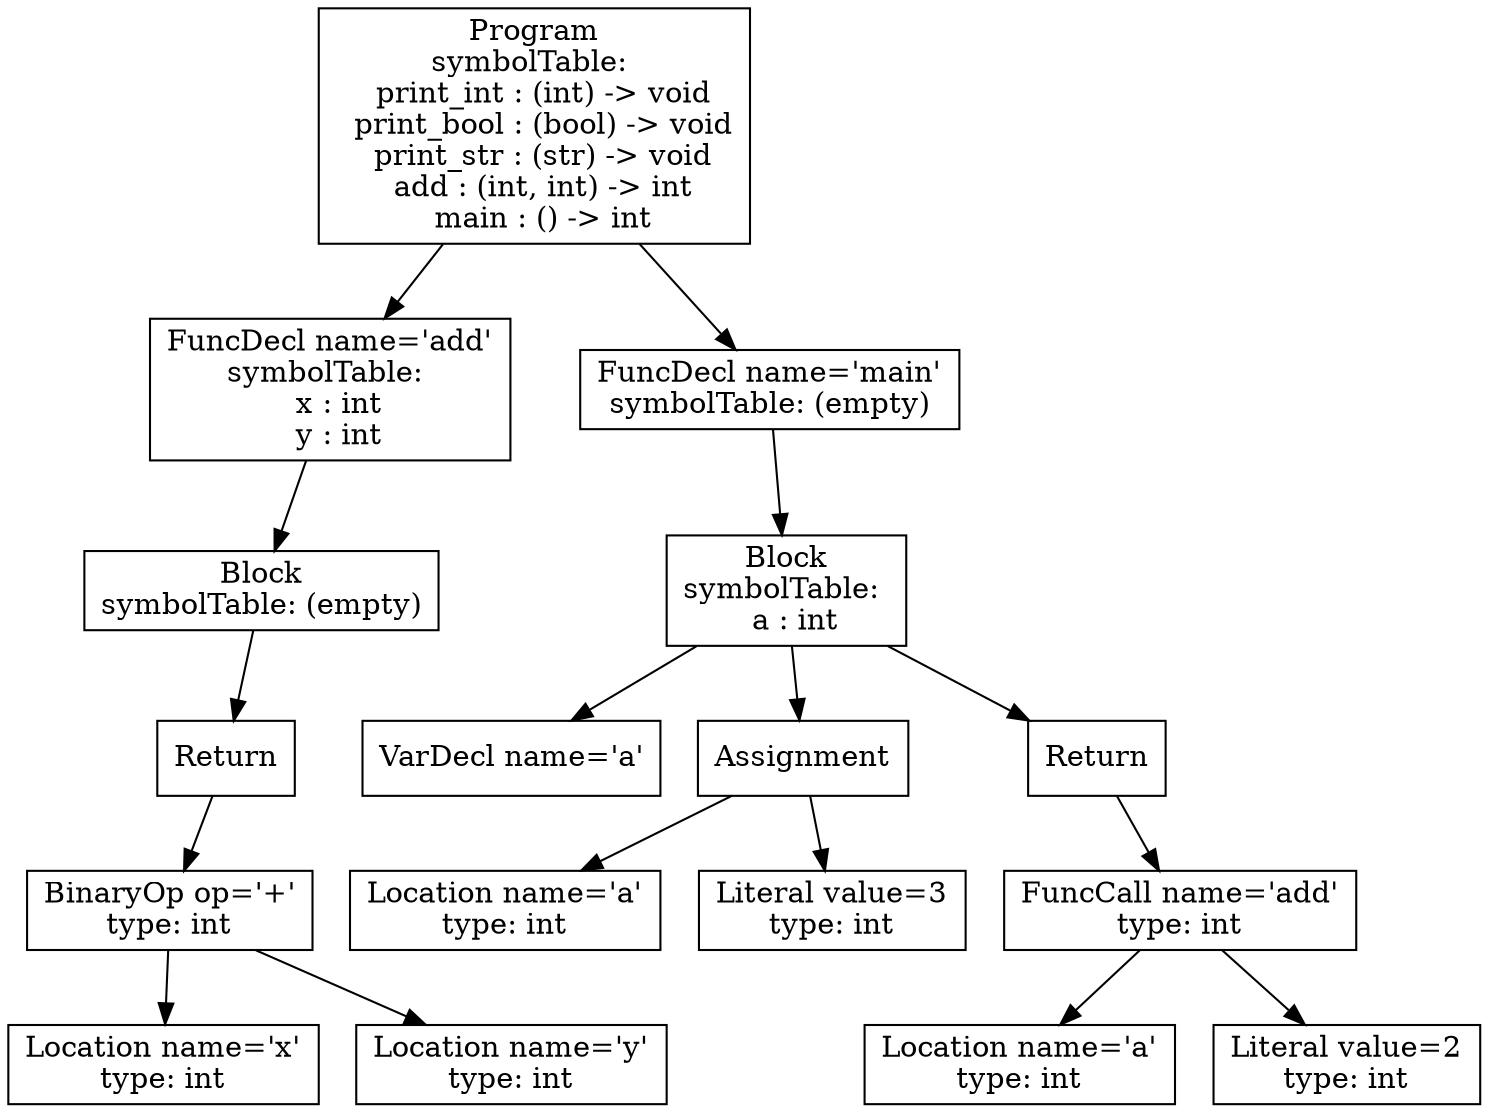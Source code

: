 digraph AST {
5 [shape=box, label="Location name='x'\ntype: int"];
6 [shape=box, label="Location name='y'\ntype: int"];
4 [shape=box, label="BinaryOp op='+'\ntype: int"];
4 -> 5;
4 -> 6;
3 [shape=box, label="Return"];
3 -> 4;
2 [shape=box, label="Block\nsymbolTable: (empty)"];
2 -> 3;
1 [shape=box, label="FuncDecl name='add'\nsymbolTable: \n  x : int\n  y : int"];
1 -> 2;
9 [shape=box, label="VarDecl name='a'"];
11 [shape=box, label="Location name='a'\ntype: int"];
12 [shape=box, label="Literal value=3\ntype: int"];
10 [shape=box, label="Assignment"];
10 -> 11;
10 -> 12;
15 [shape=box, label="Location name='a'\ntype: int"];
16 [shape=box, label="Literal value=2\ntype: int"];
14 [shape=box, label="FuncCall name='add'\ntype: int"];
14 -> 15;
14 -> 16;
13 [shape=box, label="Return"];
13 -> 14;
8 [shape=box, label="Block\nsymbolTable: \n  a : int"];
8 -> 9;
8 -> 10;
8 -> 13;
7 [shape=box, label="FuncDecl name='main'\nsymbolTable: (empty)"];
7 -> 8;
0 [shape=box, label="Program\nsymbolTable: \n  print_int : (int) -> void\n  print_bool : (bool) -> void\n  print_str : (str) -> void\n  add : (int, int) -> int\n  main : () -> int"];
0 -> 1;
0 -> 7;
}
